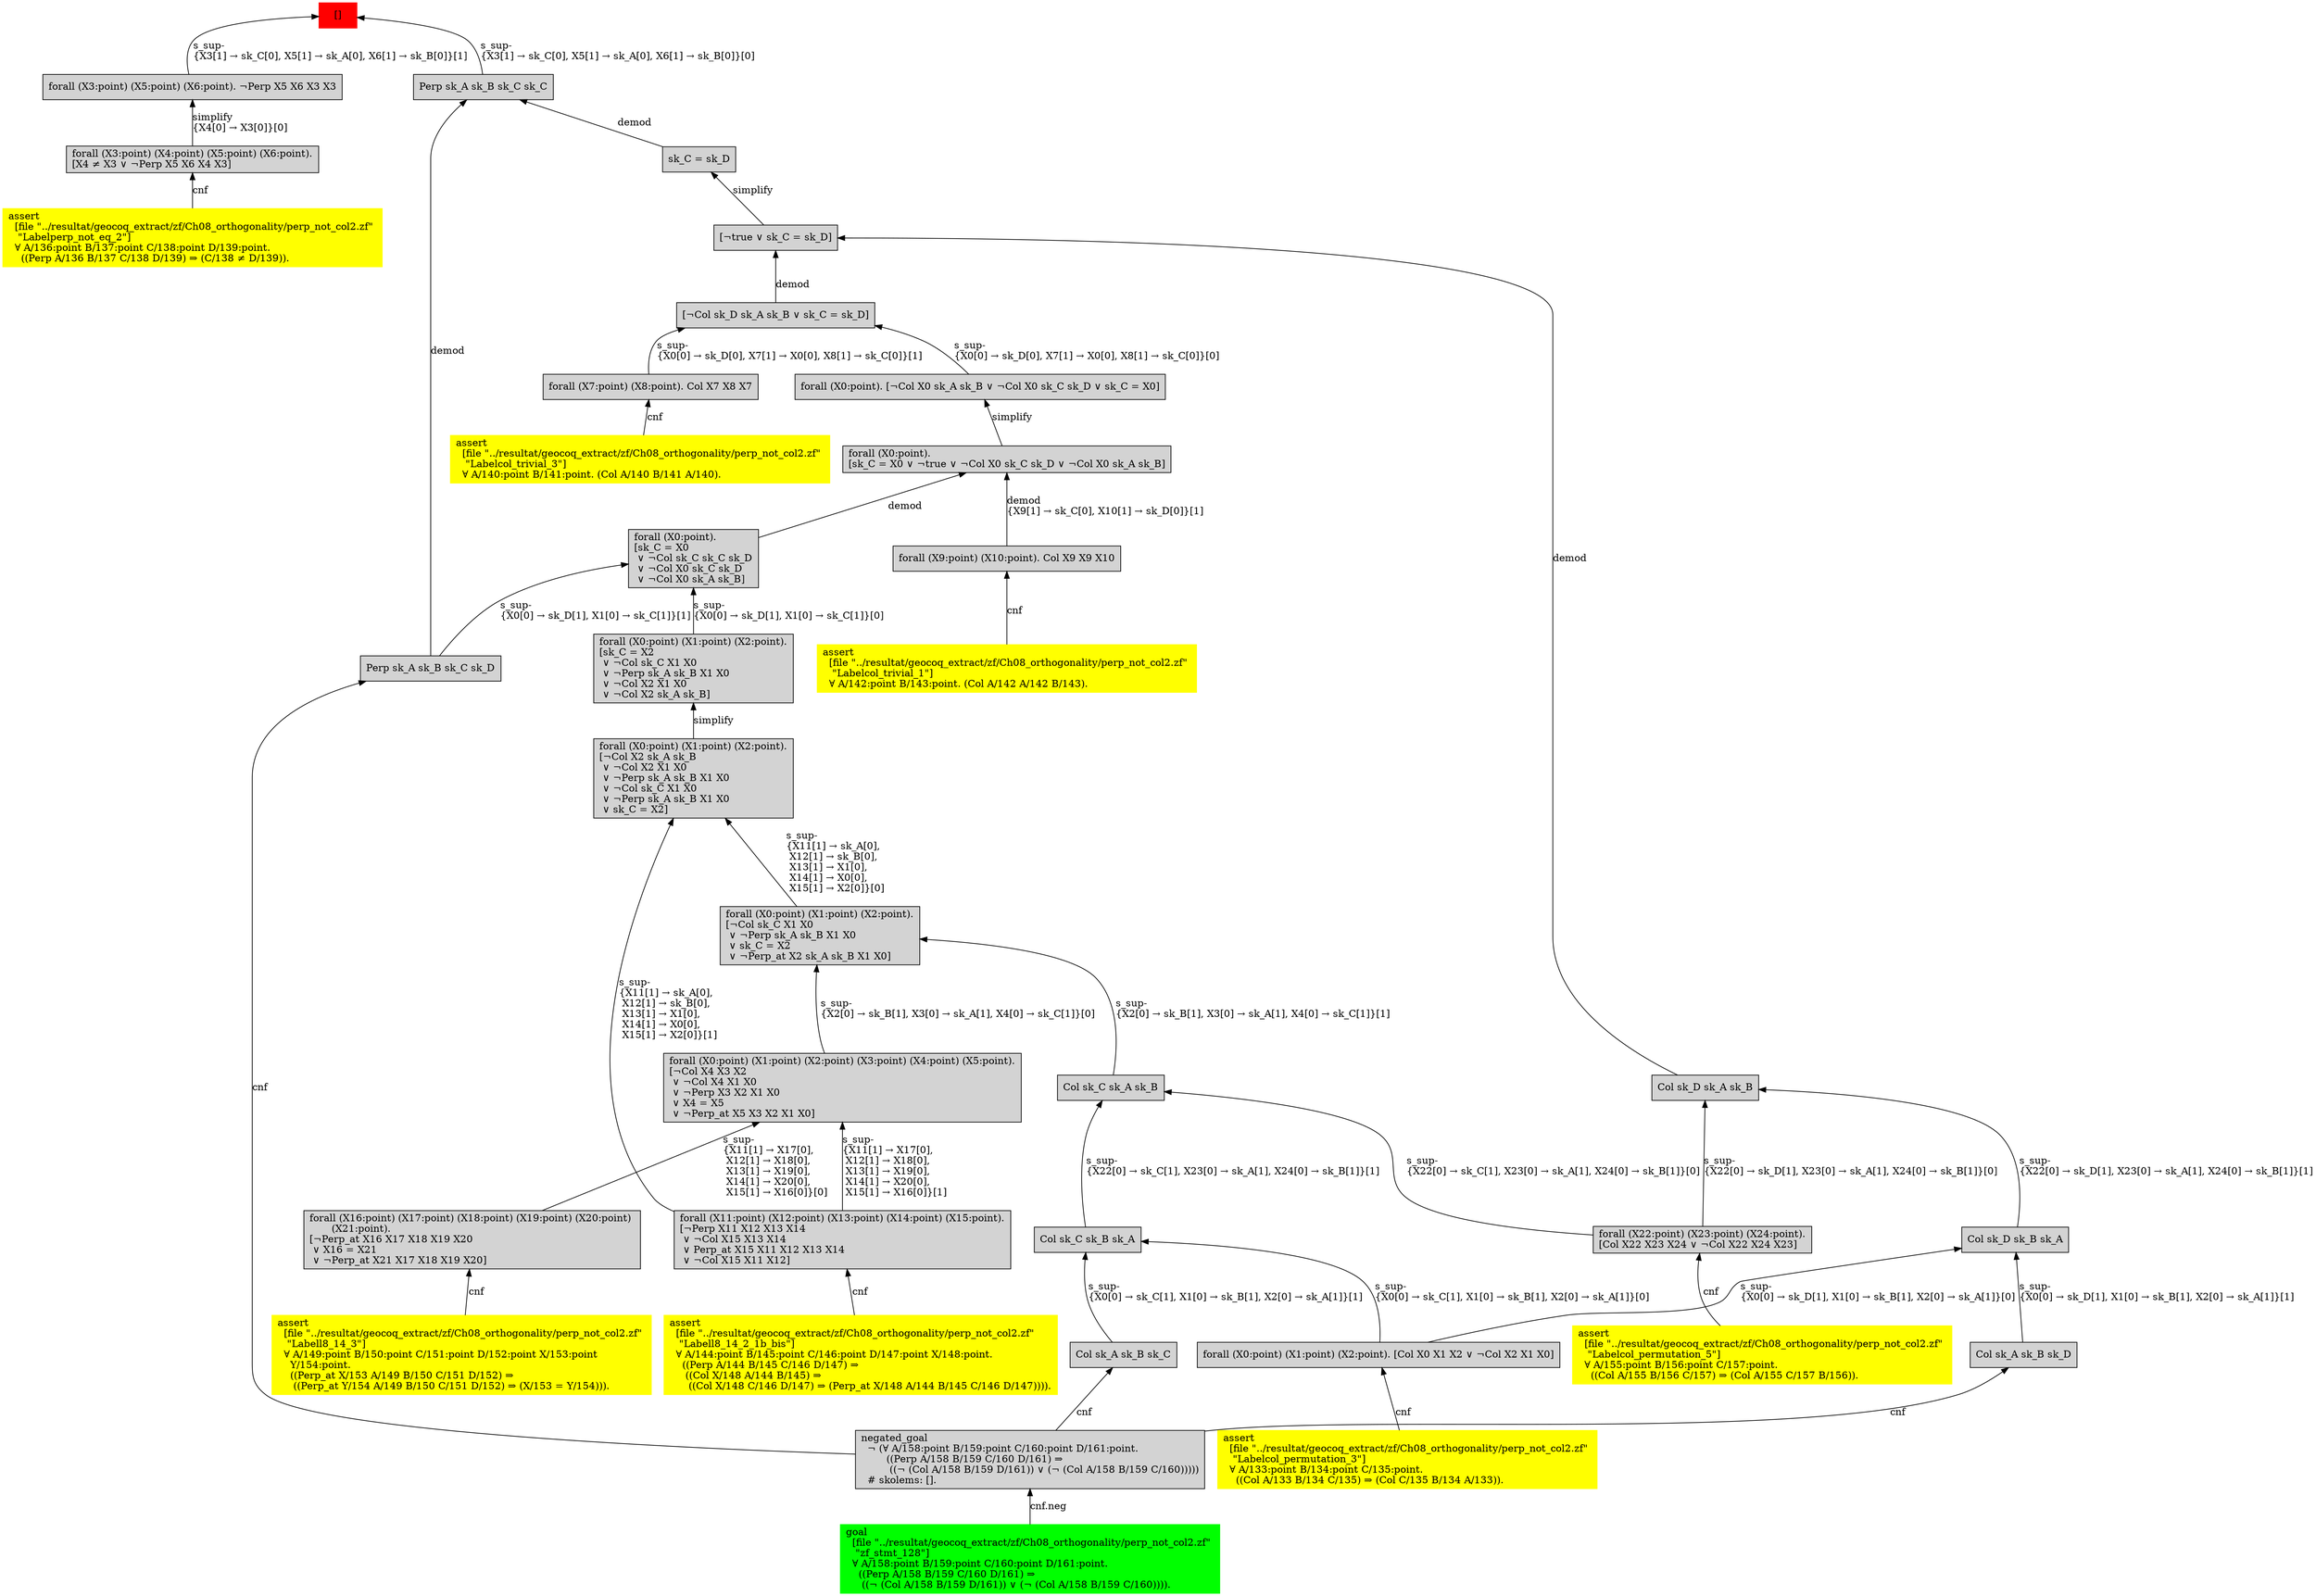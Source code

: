 digraph "unsat_graph" {
  vertex_0 [color=red, label="[]", shape=box, style=filled];
  vertex_0 -> vertex_1 [label="s_sup-\l\{X3[1] → sk_C[0], X5[1] → sk_A[0], X6[1] → sk_B[0]\}[1]\l", dir="back"];
  vertex_1 [shape=box, label="forall (X3:point) (X5:point) (X6:point). ¬Perp X5 X6 X3 X3\l", style=filled];
  vertex_1 -> vertex_2 [label="simplify\l\{X4[0] → X3[0]\}[0]\l", dir="back"];
  vertex_2 [shape=box, label="forall (X3:point) (X4:point) (X5:point) (X6:point).\l[X4 ≠ X3 ∨ ¬Perp X5 X6 X4 X3]\l", style=filled];
  vertex_2 -> vertex_3 [label="cnf", dir="back"];
  vertex_3 [color=yellow, shape=box, label="assert\l  [file \"../resultat/geocoq_extract/zf/Ch08_orthogonality/perp_not_col2.zf\" \l   \"Labelperp_not_eq_2\"]\l  ∀ A/136:point B/137:point C/138:point D/139:point.\l    ((Perp A/136 B/137 C/138 D/139) ⇒ (C/138 ≠ D/139)).\l", style=filled];
  vertex_0 -> vertex_4 [label="s_sup-\l\{X3[1] → sk_C[0], X5[1] → sk_A[0], X6[1] → sk_B[0]\}[0]\l", dir="back"];
  vertex_4 [shape=box, label="Perp sk_A sk_B sk_C sk_C\l", style=filled];
  vertex_4 -> vertex_5 [label="demod", dir="back"];
  vertex_5 [shape=box, label="sk_C = sk_D\l", style=filled];
  vertex_5 -> vertex_6 [label="simplify", dir="back"];
  vertex_6 [shape=box, label="[¬true ∨ sk_C = sk_D]\l", style=filled];
  vertex_6 -> vertex_7 [label="demod", dir="back"];
  vertex_7 [shape=box, label="Col sk_D sk_A sk_B\l", style=filled];
  vertex_7 -> vertex_8 [label="s_sup-\l\{X22[0] → sk_D[1], X23[0] → sk_A[1], X24[0] → sk_B[1]\}[0]\l", dir="back"];
  vertex_8 [shape=box, label="forall (X22:point) (X23:point) (X24:point).\l[Col X22 X23 X24 ∨ ¬Col X22 X24 X23]\l", style=filled];
  vertex_8 -> vertex_9 [label="cnf", dir="back"];
  vertex_9 [color=yellow, shape=box, label="assert\l  [file \"../resultat/geocoq_extract/zf/Ch08_orthogonality/perp_not_col2.zf\" \l   \"Labelcol_permutation_5\"]\l  ∀ A/155:point B/156:point C/157:point.\l    ((Col A/155 B/156 C/157) ⇒ (Col A/155 C/157 B/156)).\l", style=filled];
  vertex_7 -> vertex_10 [label="s_sup-\l\{X22[0] → sk_D[1], X23[0] → sk_A[1], X24[0] → sk_B[1]\}[1]\l", dir="back"];
  vertex_10 [shape=box, label="Col sk_D sk_B sk_A\l", style=filled];
  vertex_10 -> vertex_11 [label="s_sup-\l\{X0[0] → sk_D[1], X1[0] → sk_B[1], X2[0] → sk_A[1]\}[0]\l", dir="back"];
  vertex_11 [shape=box, label="forall (X0:point) (X1:point) (X2:point). [Col X0 X1 X2 ∨ ¬Col X2 X1 X0]\l", style=filled];
  vertex_11 -> vertex_12 [label="cnf", dir="back"];
  vertex_12 [color=yellow, shape=box, label="assert\l  [file \"../resultat/geocoq_extract/zf/Ch08_orthogonality/perp_not_col2.zf\" \l   \"Labelcol_permutation_3\"]\l  ∀ A/133:point B/134:point C/135:point.\l    ((Col A/133 B/134 C/135) ⇒ (Col C/135 B/134 A/133)).\l", style=filled];
  vertex_10 -> vertex_13 [label="s_sup-\l\{X0[0] → sk_D[1], X1[0] → sk_B[1], X2[0] → sk_A[1]\}[1]\l", dir="back"];
  vertex_13 [shape=box, label="Col sk_A sk_B sk_D\l", style=filled];
  vertex_13 -> vertex_14 [label="cnf", dir="back"];
  vertex_14 [shape=box, label="negated_goal\l  ¬ (∀ A/158:point B/159:point C/160:point D/161:point.\l        ((Perp A/158 B/159 C/160 D/161) ⇒\l         ((¬ (Col A/158 B/159 D/161)) ∨ (¬ (Col A/158 B/159 C/160)))))\l  # skolems: [].\l", style=filled];
  vertex_14 -> vertex_15 [label="cnf.neg", dir="back"];
  vertex_15 [color=green, shape=box, label="goal\l  [file \"../resultat/geocoq_extract/zf/Ch08_orthogonality/perp_not_col2.zf\" \l   \"zf_stmt_128\"]\l  ∀ A/158:point B/159:point C/160:point D/161:point.\l    ((Perp A/158 B/159 C/160 D/161) ⇒\l     ((¬ (Col A/158 B/159 D/161)) ∨ (¬ (Col A/158 B/159 C/160)))).\l", style=filled];
  vertex_6 -> vertex_16 [label="demod", dir="back"];
  vertex_16 [shape=box, label="[¬Col sk_D sk_A sk_B ∨ sk_C = sk_D]\l", style=filled];
  vertex_16 -> vertex_17 [label="s_sup-\l\{X0[0] → sk_D[0], X7[1] → X0[0], X8[1] → sk_C[0]\}[0]\l", dir="back"];
  vertex_17 [shape=box, label="forall (X0:point). [¬Col X0 sk_A sk_B ∨ ¬Col X0 sk_C sk_D ∨ sk_C = X0]\l", style=filled];
  vertex_17 -> vertex_18 [label="simplify", dir="back"];
  vertex_18 [shape=box, label="forall (X0:point).\l[sk_C = X0 ∨ ¬true ∨ ¬Col X0 sk_C sk_D ∨ ¬Col X0 sk_A sk_B]\l", style=filled];
  vertex_18 -> vertex_19 [label="demod\l\{X9[1] → sk_C[0], X10[1] → sk_D[0]\}[1]\l", dir="back"];
  vertex_19 [shape=box, label="forall (X9:point) (X10:point). Col X9 X9 X10\l", style=filled];
  vertex_19 -> vertex_20 [label="cnf", dir="back"];
  vertex_20 [color=yellow, shape=box, label="assert\l  [file \"../resultat/geocoq_extract/zf/Ch08_orthogonality/perp_not_col2.zf\" \l   \"Labelcol_trivial_1\"]\l  ∀ A/142:point B/143:point. (Col A/142 A/142 B/143).\l", style=filled];
  vertex_18 -> vertex_21 [label="demod", dir="back"];
  vertex_21 [shape=box, label="forall (X0:point).\l[sk_C = X0\l ∨ ¬Col sk_C sk_C sk_D\l ∨ ¬Col X0 sk_C sk_D\l ∨ ¬Col X0 sk_A sk_B]\l", style=filled];
  vertex_21 -> vertex_22 [label="s_sup-\l\{X0[0] → sk_D[1], X1[0] → sk_C[1]\}[0]\l", dir="back"];
  vertex_22 [shape=box, label="forall (X0:point) (X1:point) (X2:point).\l[sk_C = X2\l ∨ ¬Col sk_C X1 X0\l ∨ ¬Perp sk_A sk_B X1 X0\l ∨ ¬Col X2 X1 X0\l ∨ ¬Col X2 sk_A sk_B]\l", style=filled];
  vertex_22 -> vertex_23 [label="simplify", dir="back"];
  vertex_23 [shape=box, label="forall (X0:point) (X1:point) (X2:point).\l[¬Col X2 sk_A sk_B\l ∨ ¬Col X2 X1 X0\l ∨ ¬Perp sk_A sk_B X1 X0\l ∨ ¬Col sk_C X1 X0\l ∨ ¬Perp sk_A sk_B X1 X0\l ∨ sk_C = X2]\l", style=filled];
  vertex_23 -> vertex_24 [label="s_sup-\l\{X11[1] → sk_A[0], \l X12[1] → sk_B[0], \l X13[1] → X1[0], \l X14[1] → X0[0], \l X15[1] → X2[0]\}[0]\l", dir="back"];
  vertex_24 [shape=box, label="forall (X0:point) (X1:point) (X2:point).\l[¬Col sk_C X1 X0\l ∨ ¬Perp sk_A sk_B X1 X0\l ∨ sk_C = X2\l ∨ ¬Perp_at X2 sk_A sk_B X1 X0]\l", style=filled];
  vertex_24 -> vertex_25 [label="s_sup-\l\{X2[0] → sk_B[1], X3[0] → sk_A[1], X4[0] → sk_C[1]\}[0]\l", dir="back"];
  vertex_25 [shape=box, label="forall (X0:point) (X1:point) (X2:point) (X3:point) (X4:point) (X5:point).\l[¬Col X4 X3 X2\l ∨ ¬Col X4 X1 X0\l ∨ ¬Perp X3 X2 X1 X0\l ∨ X4 = X5\l ∨ ¬Perp_at X5 X3 X2 X1 X0]\l", style=filled];
  vertex_25 -> vertex_26 [label="s_sup-\l\{X11[1] → X17[0], \l X12[1] → X18[0], \l X13[1] → X19[0], \l X14[1] → X20[0], \l X15[1] → X16[0]\}[0]\l", dir="back"];
  vertex_26 [shape=box, label="forall (X16:point) (X17:point) (X18:point) (X19:point) (X20:point) \l       (X21:point).\l[¬Perp_at X16 X17 X18 X19 X20\l ∨ X16 = X21\l ∨ ¬Perp_at X21 X17 X18 X19 X20]\l", style=filled];
  vertex_26 -> vertex_27 [label="cnf", dir="back"];
  vertex_27 [color=yellow, shape=box, label="assert\l  [file \"../resultat/geocoq_extract/zf/Ch08_orthogonality/perp_not_col2.zf\" \l   \"Labell8_14_3\"]\l  ∀ A/149:point B/150:point C/151:point D/152:point X/153:point \l    Y/154:point.\l    ((Perp_at X/153 A/149 B/150 C/151 D/152) ⇒\l     ((Perp_at Y/154 A/149 B/150 C/151 D/152) ⇒ (X/153 = Y/154))).\l", style=filled];
  vertex_25 -> vertex_28 [label="s_sup-\l\{X11[1] → X17[0], \l X12[1] → X18[0], \l X13[1] → X19[0], \l X14[1] → X20[0], \l X15[1] → X16[0]\}[1]\l", dir="back"];
  vertex_28 [shape=box, label="forall (X11:point) (X12:point) (X13:point) (X14:point) (X15:point).\l[¬Perp X11 X12 X13 X14\l ∨ ¬Col X15 X13 X14\l ∨ Perp_at X15 X11 X12 X13 X14\l ∨ ¬Col X15 X11 X12]\l", style=filled];
  vertex_28 -> vertex_29 [label="cnf", dir="back"];
  vertex_29 [color=yellow, shape=box, label="assert\l  [file \"../resultat/geocoq_extract/zf/Ch08_orthogonality/perp_not_col2.zf\" \l   \"Labell8_14_2_1b_bis\"]\l  ∀ A/144:point B/145:point C/146:point D/147:point X/148:point.\l    ((Perp A/144 B/145 C/146 D/147) ⇒\l     ((Col X/148 A/144 B/145) ⇒\l      ((Col X/148 C/146 D/147) ⇒ (Perp_at X/148 A/144 B/145 C/146 D/147)))).\l", style=filled];
  vertex_24 -> vertex_30 [label="s_sup-\l\{X2[0] → sk_B[1], X3[0] → sk_A[1], X4[0] → sk_C[1]\}[1]\l", dir="back"];
  vertex_30 [shape=box, label="Col sk_C sk_A sk_B\l", style=filled];
  vertex_30 -> vertex_8 [label="s_sup-\l\{X22[0] → sk_C[1], X23[0] → sk_A[1], X24[0] → sk_B[1]\}[0]\l", dir="back"];
  vertex_30 -> vertex_31 [label="s_sup-\l\{X22[0] → sk_C[1], X23[0] → sk_A[1], X24[0] → sk_B[1]\}[1]\l", dir="back"];
  vertex_31 [shape=box, label="Col sk_C sk_B sk_A\l", style=filled];
  vertex_31 -> vertex_11 [label="s_sup-\l\{X0[0] → sk_C[1], X1[0] → sk_B[1], X2[0] → sk_A[1]\}[0]\l", dir="back"];
  vertex_31 -> vertex_32 [label="s_sup-\l\{X0[0] → sk_C[1], X1[0] → sk_B[1], X2[0] → sk_A[1]\}[1]\l", dir="back"];
  vertex_32 [shape=box, label="Col sk_A sk_B sk_C\l", style=filled];
  vertex_32 -> vertex_14 [label="cnf", dir="back"];
  vertex_23 -> vertex_28 [label="s_sup-\l\{X11[1] → sk_A[0], \l X12[1] → sk_B[0], \l X13[1] → X1[0], \l X14[1] → X0[0], \l X15[1] → X2[0]\}[1]\l", dir="back"];
  vertex_21 -> vertex_33 [label="s_sup-\l\{X0[0] → sk_D[1], X1[0] → sk_C[1]\}[1]\l", dir="back"];
  vertex_33 [shape=box, label="Perp sk_A sk_B sk_C sk_D\l", style=filled];
  vertex_33 -> vertex_14 [label="cnf", dir="back"];
  vertex_16 -> vertex_34 [label="s_sup-\l\{X0[0] → sk_D[0], X7[1] → X0[0], X8[1] → sk_C[0]\}[1]\l", dir="back"];
  vertex_34 [shape=box, label="forall (X7:point) (X8:point). Col X7 X8 X7\l", style=filled];
  vertex_34 -> vertex_35 [label="cnf", dir="back"];
  vertex_35 [color=yellow, shape=box, label="assert\l  [file \"../resultat/geocoq_extract/zf/Ch08_orthogonality/perp_not_col2.zf\" \l   \"Labelcol_trivial_3\"]\l  ∀ A/140:point B/141:point. (Col A/140 B/141 A/140).\l", style=filled];
  vertex_4 -> vertex_33 [label="demod", dir="back"];
  }


